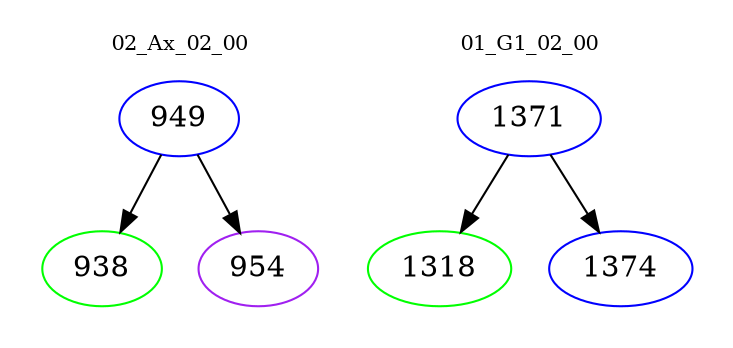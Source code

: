 digraph{
subgraph cluster_0 {
color = white
label = "02_Ax_02_00";
fontsize=10;
T0_949 [label="949", color="blue"]
T0_949 -> T0_938 [color="black"]
T0_938 [label="938", color="green"]
T0_949 -> T0_954 [color="black"]
T0_954 [label="954", color="purple"]
}
subgraph cluster_1 {
color = white
label = "01_G1_02_00";
fontsize=10;
T1_1371 [label="1371", color="blue"]
T1_1371 -> T1_1318 [color="black"]
T1_1318 [label="1318", color="green"]
T1_1371 -> T1_1374 [color="black"]
T1_1374 [label="1374", color="blue"]
}
}
